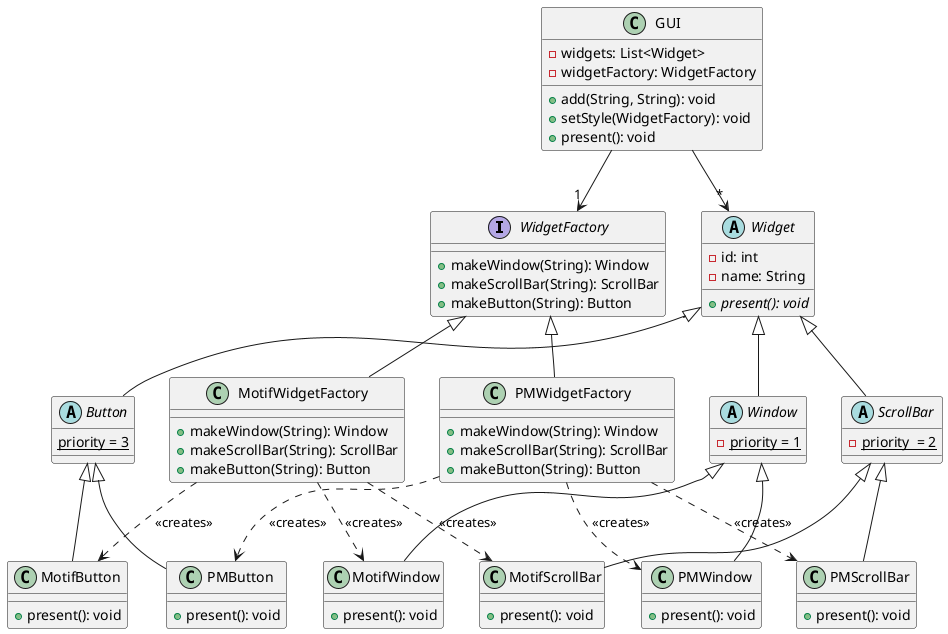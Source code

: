 # Refactored Design


@startuml

WidgetFactory <|-- MotifWidgetFactory
WidgetFactory <|-- PMWidgetFactory

Button <|-- MotifButton
Button <|-- PMButton
Window <|-- MotifWindow
Window <|-- PMWindow
ScrollBar <|-- MotifScrollBar
ScrollBar <|-- PMScrollBar
Widget <|-- Button
Widget <|-- Window
Widget <|-- ScrollBar

GUI --> "*" Widget
GUI --> "1" WidgetFactory

MotifWidgetFactory ..> MotifButton: <<creates>>
MotifWidgetFactory ..> MotifScrollBar: <<creates>>
MotifWidgetFactory ..> MotifWindow: <<creates>>

PMWidgetFactory ..> PMButton: <<creates>>
PMWidgetFactory ..> PMScrollBar: <<creates>>
PMWidgetFactory ..> PMWindow: <<creates>>

interface WidgetFactory {
  + makeWindow(String): Window
  + makeScrollBar(String): ScrollBar
  + makeButton(String): Button
}

class GUI {
  - widgets: List<Widget>
  - widgetFactory: WidgetFactory
  + add(String, String): void
  + setStyle(WidgetFactory): void
  + present(): void
}

class MotifWidgetFactory{
  + makeWindow(String): Window
  + makeScrollBar(String): ScrollBar
  + makeButton(String): Button
}

class PMWidgetFactory {
  + makeWindow(String): Window
  + makeScrollBar(String): ScrollBar
  + makeButton(String): Button
}

abstract class Widget {
  - id: int
  - name: String
  + {abstract} present(): void
}

abstract class Window {
  - {static} priority = 1
}

class MotifWindow {
  + present(): void
}

class PMWindow {
  + present(): void
}

abstract class ScrollBar {
  - {static} priority  = 2
}

class MotifScrollBar {
  + present(): void
}

class PMScrollBar {
  + present(): void
}

abstract class Button {
  {static} priority = 3
}

class MotifButton {
  + present(): void
}

class PMButton {
  + present(): void
}



@enduml